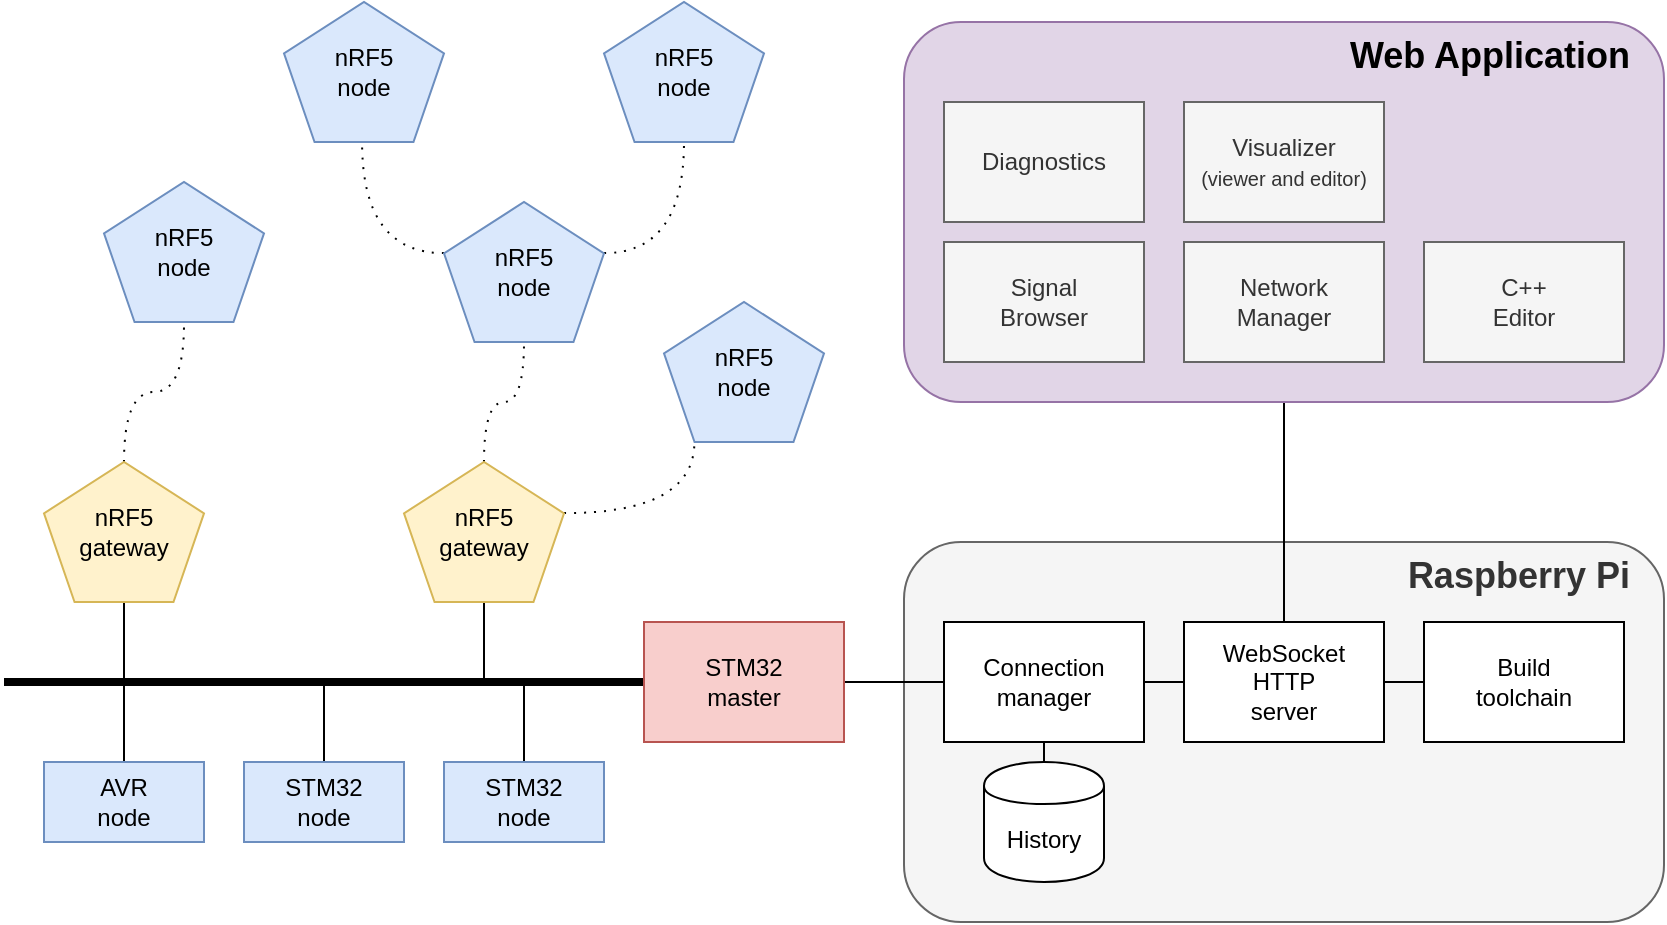 <mxfile version="12.7.9" type="github">
  <diagram id="bW8LqmMmFKKMqirsRo_a" name="Page-1">
    <mxGraphModel dx="1422" dy="924" grid="1" gridSize="10" guides="1" tooltips="1" connect="1" arrows="1" fold="1" page="1" pageScale="1" pageWidth="1600" pageHeight="1200" math="0" shadow="0">
      <root>
        <mxCell id="0" />
        <mxCell id="1" parent="0" />
        <mxCell id="C8u53YNwapTjj1D6oilC-41" value="&lt;div&gt;&lt;b&gt;&lt;font style=&quot;font-size: 18px&quot;&gt;Raspberry Pi&amp;nbsp; &amp;nbsp;&lt;/font&gt;&lt;/b&gt;&lt;/div&gt;" style="rounded=1;whiteSpace=wrap;html=1;align=right;verticalAlign=top;fillColor=#f5f5f5;strokeColor=#666666;fontColor=#333333;" parent="1" vertex="1">
          <mxGeometry x="470" y="370" width="380" height="190" as="geometry" />
        </mxCell>
        <mxCell id="C8u53YNwapTjj1D6oilC-43" value="" style="edgeStyle=orthogonalEdgeStyle;curved=1;rounded=0;orthogonalLoop=1;jettySize=auto;html=1;endArrow=none;endFill=0;strokeWidth=1;exitX=0.5;exitY=0;exitDx=0;exitDy=0;" parent="1" source="C8u53YNwapTjj1D6oilC-33" target="C8u53YNwapTjj1D6oilC-42" edge="1">
          <mxGeometry relative="1" as="geometry" />
        </mxCell>
        <mxCell id="C8u53YNwapTjj1D6oilC-42" value="&lt;div&gt;&lt;b&gt;&lt;font style=&quot;font-size: 18px&quot;&gt;Web Application&amp;nbsp; &amp;nbsp;&lt;/font&gt;&lt;/b&gt;&lt;/div&gt;" style="rounded=1;whiteSpace=wrap;html=1;align=right;verticalAlign=top;fillColor=#e1d5e7;strokeColor=#9673a6;" parent="1" vertex="1">
          <mxGeometry x="470" y="110" width="380" height="190" as="geometry" />
        </mxCell>
        <mxCell id="C8u53YNwapTjj1D6oilC-6" style="edgeStyle=orthogonalEdgeStyle;rounded=0;orthogonalLoop=1;jettySize=auto;html=1;exitX=0.5;exitY=0;exitDx=0;exitDy=0;endArrow=none;endFill=0;" parent="1" source="C8u53YNwapTjj1D6oilC-3" edge="1">
          <mxGeometry relative="1" as="geometry">
            <mxPoint x="80" y="440" as="targetPoint" />
          </mxGeometry>
        </mxCell>
        <mxCell id="C8u53YNwapTjj1D6oilC-3" value="AVR&lt;br&gt;node" style="rounded=0;whiteSpace=wrap;html=1;fillColor=#dae8fc;strokeColor=#6c8ebf;" parent="1" vertex="1">
          <mxGeometry x="40" y="480" width="80" height="40" as="geometry" />
        </mxCell>
        <mxCell id="C8u53YNwapTjj1D6oilC-7" style="edgeStyle=orthogonalEdgeStyle;rounded=0;orthogonalLoop=1;jettySize=auto;html=1;exitX=0.5;exitY=0;exitDx=0;exitDy=0;endArrow=none;endFill=0;" parent="1" source="C8u53YNwapTjj1D6oilC-4" edge="1">
          <mxGeometry relative="1" as="geometry">
            <mxPoint x="180" y="440" as="targetPoint" />
          </mxGeometry>
        </mxCell>
        <mxCell id="C8u53YNwapTjj1D6oilC-4" value="STM32&lt;br&gt;node" style="rounded=0;whiteSpace=wrap;html=1;fillColor=#dae8fc;strokeColor=#6c8ebf;" parent="1" vertex="1">
          <mxGeometry x="140" y="480" width="80" height="40" as="geometry" />
        </mxCell>
        <mxCell id="C8u53YNwapTjj1D6oilC-8" style="edgeStyle=orthogonalEdgeStyle;rounded=0;orthogonalLoop=1;jettySize=auto;html=1;exitX=0.5;exitY=0;exitDx=0;exitDy=0;endArrow=none;endFill=0;" parent="1" source="C8u53YNwapTjj1D6oilC-5" edge="1">
          <mxGeometry relative="1" as="geometry">
            <mxPoint x="280" y="440" as="targetPoint" />
          </mxGeometry>
        </mxCell>
        <mxCell id="C8u53YNwapTjj1D6oilC-5" value="STM32&lt;br&gt;node" style="rounded=0;whiteSpace=wrap;html=1;fillColor=#dae8fc;strokeColor=#6c8ebf;" parent="1" vertex="1">
          <mxGeometry x="240" y="480" width="80" height="40" as="geometry" />
        </mxCell>
        <mxCell id="C8u53YNwapTjj1D6oilC-9" value="" style="endArrow=none;html=1;strokeWidth=4;entryX=0;entryY=0.5;entryDx=0;entryDy=0;" parent="1" target="C8u53YNwapTjj1D6oilC-31" edge="1">
          <mxGeometry width="50" height="50" relative="1" as="geometry">
            <mxPoint x="20" y="440" as="sourcePoint" />
            <mxPoint x="340" y="440" as="targetPoint" />
          </mxGeometry>
        </mxCell>
        <mxCell id="C8u53YNwapTjj1D6oilC-12" style="edgeStyle=orthogonalEdgeStyle;rounded=0;orthogonalLoop=1;jettySize=auto;html=1;endArrow=none;endFill=0;strokeWidth=1;" parent="1" source="C8u53YNwapTjj1D6oilC-10" edge="1">
          <mxGeometry relative="1" as="geometry">
            <mxPoint x="80" y="440" as="targetPoint" />
          </mxGeometry>
        </mxCell>
        <mxCell id="C8u53YNwapTjj1D6oilC-16" value="" style="edgeStyle=orthogonalEdgeStyle;rounded=0;orthogonalLoop=1;jettySize=auto;html=1;endArrow=none;endFill=0;strokeWidth=1;entryX=0.5;entryY=1.014;entryDx=0;entryDy=0;entryPerimeter=0;exitX=0.5;exitY=0;exitDx=0;exitDy=0;exitPerimeter=0;elbow=vertical;curved=1;dashed=1;dashPattern=1 4;" parent="1" source="C8u53YNwapTjj1D6oilC-10" target="C8u53YNwapTjj1D6oilC-15" edge="1">
          <mxGeometry relative="1" as="geometry" />
        </mxCell>
        <mxCell id="C8u53YNwapTjj1D6oilC-10" value="nRF5&lt;br&gt;gateway" style="whiteSpace=wrap;html=1;shape=mxgraph.basic.pentagon;fillColor=#fff2cc;strokeColor=#d6b656;" parent="1" vertex="1">
          <mxGeometry x="40" y="330" width="80" height="70" as="geometry" />
        </mxCell>
        <mxCell id="C8u53YNwapTjj1D6oilC-15" value="nRF5&lt;br&gt;node" style="whiteSpace=wrap;html=1;shape=mxgraph.basic.pentagon;fillColor=#dae8fc;strokeColor=#6c8ebf;" parent="1" vertex="1">
          <mxGeometry x="70" y="190" width="80" height="70" as="geometry" />
        </mxCell>
        <mxCell id="C8u53YNwapTjj1D6oilC-18" style="edgeStyle=orthogonalEdgeStyle;curved=1;rounded=0;orthogonalLoop=1;jettySize=auto;html=1;endArrow=none;endFill=0;strokeWidth=1;" parent="1" source="C8u53YNwapTjj1D6oilC-17" edge="1">
          <mxGeometry relative="1" as="geometry">
            <mxPoint x="260" y="440" as="targetPoint" />
          </mxGeometry>
        </mxCell>
        <mxCell id="C8u53YNwapTjj1D6oilC-20" value="" style="edgeStyle=orthogonalEdgeStyle;curved=1;rounded=0;orthogonalLoop=1;jettySize=auto;html=1;endArrow=none;endFill=0;strokeWidth=1;dashed=1;dashPattern=1 4;" parent="1" source="C8u53YNwapTjj1D6oilC-17" target="C8u53YNwapTjj1D6oilC-19" edge="1">
          <mxGeometry relative="1" as="geometry" />
        </mxCell>
        <mxCell id="C8u53YNwapTjj1D6oilC-22" value="" style="edgeStyle=orthogonalEdgeStyle;curved=1;rounded=0;orthogonalLoop=1;jettySize=auto;html=1;endArrow=none;endFill=0;strokeWidth=1;exitX=1;exitY=0.365;exitDx=0;exitDy=0;exitPerimeter=0;entryX=0.19;entryY=1;entryDx=0;entryDy=0;entryPerimeter=0;dashed=1;dashPattern=1 4;" parent="1" source="C8u53YNwapTjj1D6oilC-17" target="C8u53YNwapTjj1D6oilC-21" edge="1">
          <mxGeometry relative="1" as="geometry" />
        </mxCell>
        <mxCell id="C8u53YNwapTjj1D6oilC-17" value="nRF5&lt;br&gt;gateway" style="whiteSpace=wrap;html=1;shape=mxgraph.basic.pentagon;fillColor=#fff2cc;strokeColor=#d6b656;" parent="1" vertex="1">
          <mxGeometry x="220" y="330" width="80" height="70" as="geometry" />
        </mxCell>
        <mxCell id="C8u53YNwapTjj1D6oilC-21" value="nRF5&lt;br&gt;node" style="whiteSpace=wrap;html=1;shape=mxgraph.basic.pentagon;fillColor=#dae8fc;strokeColor=#6c8ebf;" parent="1" vertex="1">
          <mxGeometry x="350" y="250" width="80" height="70" as="geometry" />
        </mxCell>
        <mxCell id="C8u53YNwapTjj1D6oilC-24" value="" style="edgeStyle=orthogonalEdgeStyle;curved=1;rounded=0;orthogonalLoop=1;jettySize=auto;html=1;endArrow=none;endFill=0;strokeWidth=1;exitX=1;exitY=0.365;exitDx=0;exitDy=0;exitPerimeter=0;dashed=1;dashPattern=1 4;" parent="1" source="C8u53YNwapTjj1D6oilC-19" target="C8u53YNwapTjj1D6oilC-23" edge="1">
          <mxGeometry relative="1" as="geometry" />
        </mxCell>
        <mxCell id="C8u53YNwapTjj1D6oilC-26" value="" style="edgeStyle=orthogonalEdgeStyle;curved=1;rounded=0;orthogonalLoop=1;jettySize=auto;html=1;endArrow=none;endFill=0;strokeWidth=1;exitX=0;exitY=0.365;exitDx=0;exitDy=0;exitPerimeter=0;entryX=0.488;entryY=1;entryDx=0;entryDy=0;entryPerimeter=0;dashed=1;dashPattern=1 4;" parent="1" source="C8u53YNwapTjj1D6oilC-19" target="C8u53YNwapTjj1D6oilC-25" edge="1">
          <mxGeometry relative="1" as="geometry" />
        </mxCell>
        <mxCell id="C8u53YNwapTjj1D6oilC-19" value="nRF5&lt;br&gt;node" style="whiteSpace=wrap;html=1;shape=mxgraph.basic.pentagon;fillColor=#dae8fc;strokeColor=#6c8ebf;" parent="1" vertex="1">
          <mxGeometry x="240" y="200" width="80" height="70" as="geometry" />
        </mxCell>
        <mxCell id="C8u53YNwapTjj1D6oilC-25" value="nRF5&lt;br&gt;node" style="whiteSpace=wrap;html=1;shape=mxgraph.basic.pentagon;fillColor=#dae8fc;strokeColor=#6c8ebf;" parent="1" vertex="1">
          <mxGeometry x="160" y="100" width="80" height="70" as="geometry" />
        </mxCell>
        <mxCell id="C8u53YNwapTjj1D6oilC-23" value="nRF5&lt;br&gt;node" style="whiteSpace=wrap;html=1;shape=mxgraph.basic.pentagon;fillColor=#dae8fc;strokeColor=#6c8ebf;" parent="1" vertex="1">
          <mxGeometry x="320" y="100" width="80" height="70" as="geometry" />
        </mxCell>
        <mxCell id="C8u53YNwapTjj1D6oilC-35" style="edgeStyle=orthogonalEdgeStyle;curved=1;rounded=0;orthogonalLoop=1;jettySize=auto;html=1;exitX=1;exitY=0.5;exitDx=0;exitDy=0;entryX=0;entryY=0.5;entryDx=0;entryDy=0;endArrow=none;endFill=0;strokeWidth=1;" parent="1" source="C8u53YNwapTjj1D6oilC-31" target="C8u53YNwapTjj1D6oilC-32" edge="1">
          <mxGeometry relative="1" as="geometry" />
        </mxCell>
        <mxCell id="C8u53YNwapTjj1D6oilC-31" value="STM32&lt;br&gt;master" style="rounded=0;whiteSpace=wrap;html=1;fillColor=#f8cecc;strokeColor=#b85450;" parent="1" vertex="1">
          <mxGeometry x="340" y="410" width="100" height="60" as="geometry" />
        </mxCell>
        <mxCell id="C8u53YNwapTjj1D6oilC-36" style="edgeStyle=orthogonalEdgeStyle;curved=1;rounded=0;orthogonalLoop=1;jettySize=auto;html=1;exitX=1;exitY=0.5;exitDx=0;exitDy=0;entryX=0;entryY=0.5;entryDx=0;entryDy=0;endArrow=none;endFill=0;strokeWidth=1;" parent="1" source="C8u53YNwapTjj1D6oilC-32" target="C8u53YNwapTjj1D6oilC-33" edge="1">
          <mxGeometry relative="1" as="geometry" />
        </mxCell>
        <mxCell id="C8u53YNwapTjj1D6oilC-40" style="edgeStyle=orthogonalEdgeStyle;curved=1;rounded=0;orthogonalLoop=1;jettySize=auto;html=1;exitX=0.5;exitY=1;exitDx=0;exitDy=0;entryX=0.5;entryY=0;entryDx=0;entryDy=0;endArrow=none;endFill=0;strokeWidth=1;" parent="1" source="C8u53YNwapTjj1D6oilC-32" target="C8u53YNwapTjj1D6oilC-39" edge="1">
          <mxGeometry relative="1" as="geometry" />
        </mxCell>
        <mxCell id="C8u53YNwapTjj1D6oilC-32" value="Connection&lt;br&gt;manager" style="rounded=0;whiteSpace=wrap;html=1;" parent="1" vertex="1">
          <mxGeometry x="490" y="410" width="100" height="60" as="geometry" />
        </mxCell>
        <mxCell id="C8u53YNwapTjj1D6oilC-37" style="edgeStyle=orthogonalEdgeStyle;curved=1;rounded=0;orthogonalLoop=1;jettySize=auto;html=1;exitX=1;exitY=0.5;exitDx=0;exitDy=0;entryX=0;entryY=0.5;entryDx=0;entryDy=0;endArrow=none;endFill=0;strokeWidth=1;" parent="1" source="C8u53YNwapTjj1D6oilC-33" target="C8u53YNwapTjj1D6oilC-34" edge="1">
          <mxGeometry relative="1" as="geometry" />
        </mxCell>
        <mxCell id="C8u53YNwapTjj1D6oilC-33" value="WebSocket&lt;br&gt;HTTP&lt;br&gt;server" style="rounded=0;whiteSpace=wrap;html=1;" parent="1" vertex="1">
          <mxGeometry x="610" y="410" width="100" height="60" as="geometry" />
        </mxCell>
        <mxCell id="C8u53YNwapTjj1D6oilC-34" value="Build&lt;br&gt;toolchain" style="rounded=0;whiteSpace=wrap;html=1;" parent="1" vertex="1">
          <mxGeometry x="730" y="410" width="100" height="60" as="geometry" />
        </mxCell>
        <mxCell id="C8u53YNwapTjj1D6oilC-39" value="History" style="shape=cylinder;whiteSpace=wrap;html=1;boundedLbl=1;backgroundOutline=1;" parent="1" vertex="1">
          <mxGeometry x="510" y="480" width="60" height="60" as="geometry" />
        </mxCell>
        <mxCell id="C8u53YNwapTjj1D6oilC-44" value="Signal&lt;br&gt;Browser" style="rounded=0;whiteSpace=wrap;html=1;fillColor=#f5f5f5;strokeColor=#666666;fontColor=#333333;" parent="1" vertex="1">
          <mxGeometry x="490" y="220" width="100" height="60" as="geometry" />
        </mxCell>
        <mxCell id="C8u53YNwapTjj1D6oilC-45" value="Network&lt;br&gt;Manager" style="rounded=0;whiteSpace=wrap;html=1;fillColor=#f5f5f5;strokeColor=#666666;fontColor=#333333;" parent="1" vertex="1">
          <mxGeometry x="610" y="220" width="100" height="60" as="geometry" />
        </mxCell>
        <mxCell id="C8u53YNwapTjj1D6oilC-46" value="C++&lt;br&gt;Editor" style="rounded=0;whiteSpace=wrap;html=1;fillColor=#f5f5f5;strokeColor=#666666;fontColor=#333333;" parent="1" vertex="1">
          <mxGeometry x="730" y="220" width="100" height="60" as="geometry" />
        </mxCell>
        <mxCell id="C8u53YNwapTjj1D6oilC-47" value="Diagnostics" style="rounded=0;whiteSpace=wrap;html=1;fillColor=#f5f5f5;strokeColor=#666666;fontColor=#333333;" parent="1" vertex="1">
          <mxGeometry x="490" y="150" width="100" height="60" as="geometry" />
        </mxCell>
        <mxCell id="C8u53YNwapTjj1D6oilC-48" value="Visualizer&lt;br&gt;&lt;font style=&quot;font-size: 10px&quot;&gt;(viewer and editor)&lt;/font&gt;" style="rounded=0;whiteSpace=wrap;html=1;fillColor=#f5f5f5;strokeColor=#666666;fontColor=#333333;" parent="1" vertex="1">
          <mxGeometry x="610" y="150" width="100" height="60" as="geometry" />
        </mxCell>
      </root>
    </mxGraphModel>
  </diagram>
</mxfile>
